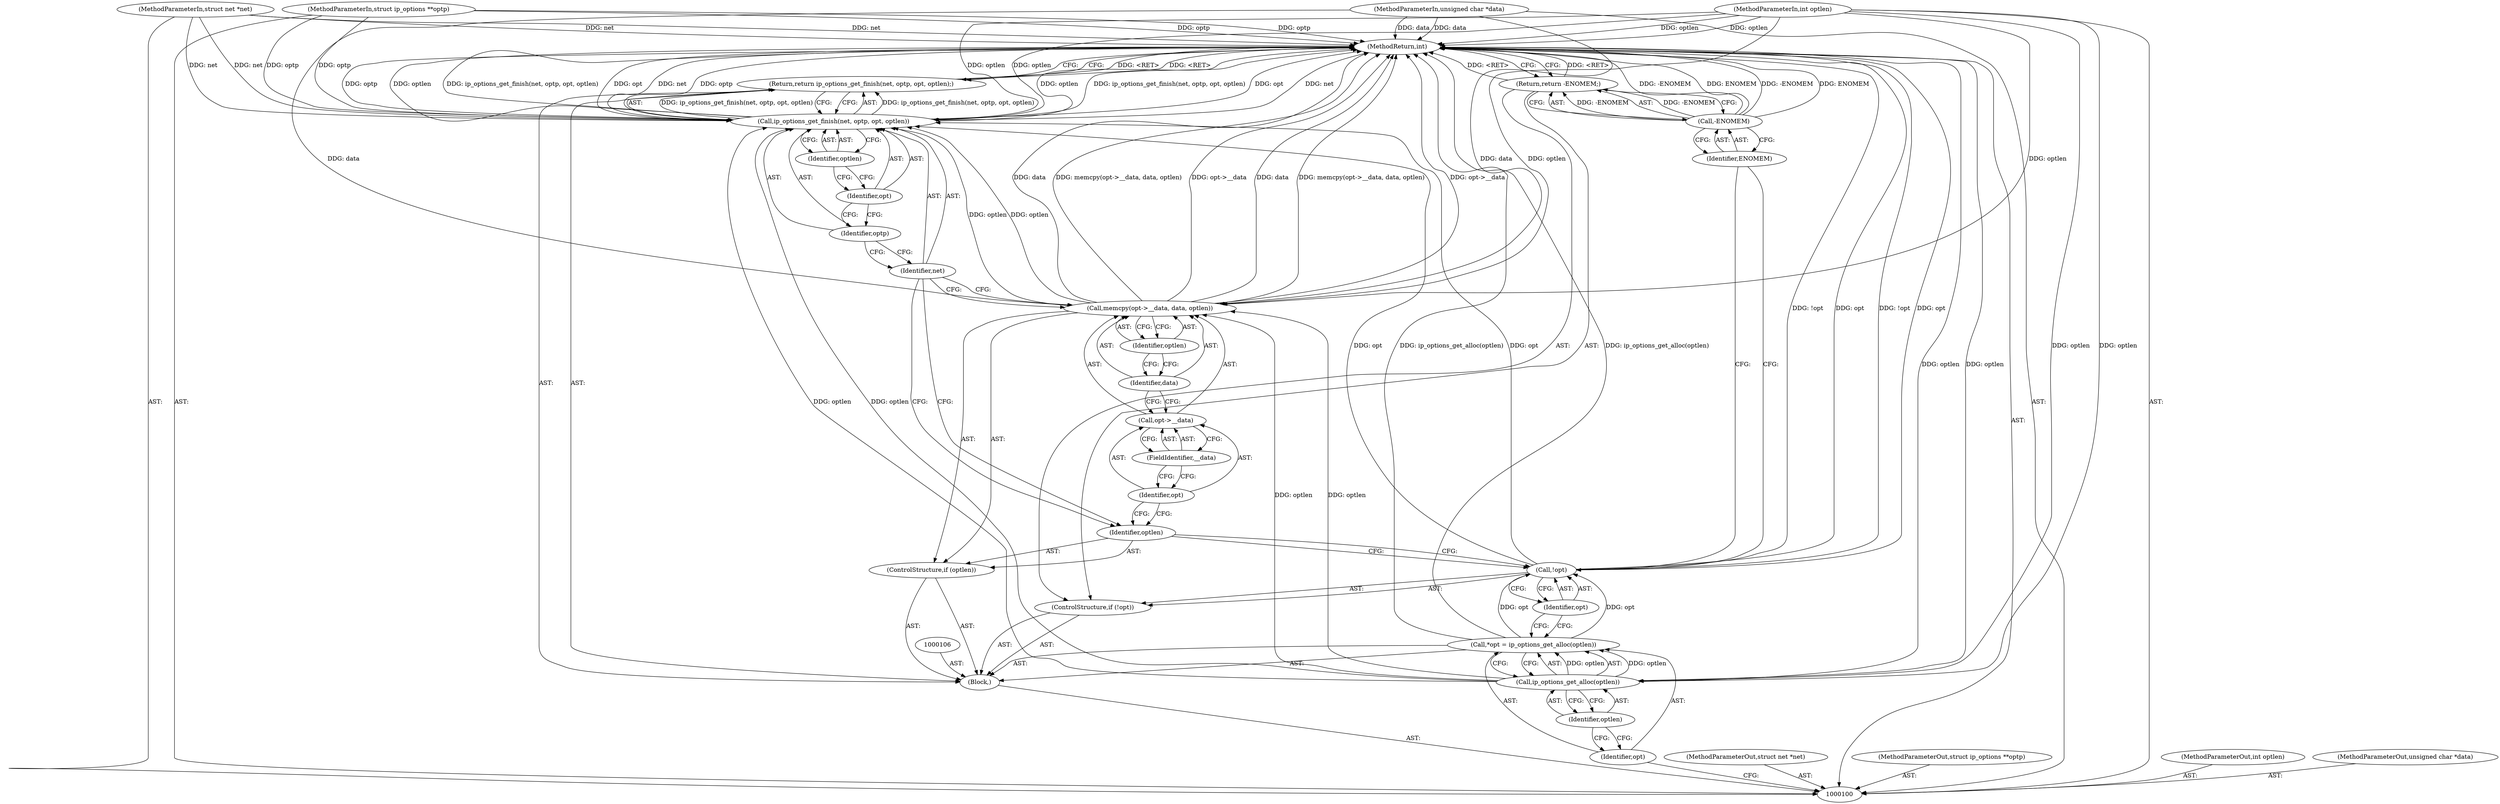 digraph "1_linux_f6d8bd051c391c1c0458a30b2a7abcd939329259_17" {
"1000131" [label="(MethodReturn,int)"];
"1000101" [label="(MethodParameterIn,struct net *net)"];
"1000175" [label="(MethodParameterOut,struct net *net)"];
"1000102" [label="(MethodParameterIn,struct ip_options **optp)"];
"1000176" [label="(MethodParameterOut,struct ip_options **optp)"];
"1000125" [label="(Return,return ip_options_get_finish(net, optp, opt, optlen);)"];
"1000127" [label="(Identifier,net)"];
"1000128" [label="(Identifier,optp)"];
"1000129" [label="(Identifier,opt)"];
"1000130" [label="(Identifier,optlen)"];
"1000126" [label="(Call,ip_options_get_finish(net, optp, opt, optlen))"];
"1000104" [label="(MethodParameterIn,int optlen)"];
"1000178" [label="(MethodParameterOut,int optlen)"];
"1000103" [label="(MethodParameterIn,unsigned char *data)"];
"1000177" [label="(MethodParameterOut,unsigned char *data)"];
"1000105" [label="(Block,)"];
"1000107" [label="(Call,*opt = ip_options_get_alloc(optlen))"];
"1000108" [label="(Identifier,opt)"];
"1000109" [label="(Call,ip_options_get_alloc(optlen))"];
"1000110" [label="(Identifier,optlen)"];
"1000111" [label="(ControlStructure,if (!opt))"];
"1000112" [label="(Call,!opt)"];
"1000113" [label="(Identifier,opt)"];
"1000115" [label="(Call,-ENOMEM)"];
"1000116" [label="(Identifier,ENOMEM)"];
"1000114" [label="(Return,return -ENOMEM;)"];
"1000117" [label="(ControlStructure,if (optlen))"];
"1000118" [label="(Identifier,optlen)"];
"1000122" [label="(FieldIdentifier,__data)"];
"1000119" [label="(Call,memcpy(opt->__data, data, optlen))"];
"1000123" [label="(Identifier,data)"];
"1000124" [label="(Identifier,optlen)"];
"1000120" [label="(Call,opt->__data)"];
"1000121" [label="(Identifier,opt)"];
"1000131" -> "1000100"  [label="AST: "];
"1000131" -> "1000114"  [label="CFG: "];
"1000131" -> "1000125"  [label="CFG: "];
"1000125" -> "1000131"  [label="DDG: <RET>"];
"1000104" -> "1000131"  [label="DDG: optlen"];
"1000119" -> "1000131"  [label="DDG: data"];
"1000119" -> "1000131"  [label="DDG: memcpy(opt->__data, data, optlen)"];
"1000119" -> "1000131"  [label="DDG: opt->__data"];
"1000115" -> "1000131"  [label="DDG: -ENOMEM"];
"1000115" -> "1000131"  [label="DDG: ENOMEM"];
"1000126" -> "1000131"  [label="DDG: net"];
"1000126" -> "1000131"  [label="DDG: optp"];
"1000126" -> "1000131"  [label="DDG: optlen"];
"1000126" -> "1000131"  [label="DDG: ip_options_get_finish(net, optp, opt, optlen)"];
"1000126" -> "1000131"  [label="DDG: opt"];
"1000107" -> "1000131"  [label="DDG: ip_options_get_alloc(optlen)"];
"1000103" -> "1000131"  [label="DDG: data"];
"1000102" -> "1000131"  [label="DDG: optp"];
"1000112" -> "1000131"  [label="DDG: !opt"];
"1000112" -> "1000131"  [label="DDG: opt"];
"1000101" -> "1000131"  [label="DDG: net"];
"1000109" -> "1000131"  [label="DDG: optlen"];
"1000114" -> "1000131"  [label="DDG: <RET>"];
"1000101" -> "1000100"  [label="AST: "];
"1000101" -> "1000131"  [label="DDG: net"];
"1000101" -> "1000126"  [label="DDG: net"];
"1000175" -> "1000100"  [label="AST: "];
"1000102" -> "1000100"  [label="AST: "];
"1000102" -> "1000131"  [label="DDG: optp"];
"1000102" -> "1000126"  [label="DDG: optp"];
"1000176" -> "1000100"  [label="AST: "];
"1000125" -> "1000105"  [label="AST: "];
"1000125" -> "1000126"  [label="CFG: "];
"1000126" -> "1000125"  [label="AST: "];
"1000131" -> "1000125"  [label="CFG: "];
"1000125" -> "1000131"  [label="DDG: <RET>"];
"1000126" -> "1000125"  [label="DDG: ip_options_get_finish(net, optp, opt, optlen)"];
"1000127" -> "1000126"  [label="AST: "];
"1000127" -> "1000119"  [label="CFG: "];
"1000127" -> "1000118"  [label="CFG: "];
"1000128" -> "1000127"  [label="CFG: "];
"1000128" -> "1000126"  [label="AST: "];
"1000128" -> "1000127"  [label="CFG: "];
"1000129" -> "1000128"  [label="CFG: "];
"1000129" -> "1000126"  [label="AST: "];
"1000129" -> "1000128"  [label="CFG: "];
"1000130" -> "1000129"  [label="CFG: "];
"1000130" -> "1000126"  [label="AST: "];
"1000130" -> "1000129"  [label="CFG: "];
"1000126" -> "1000130"  [label="CFG: "];
"1000126" -> "1000125"  [label="AST: "];
"1000126" -> "1000130"  [label="CFG: "];
"1000127" -> "1000126"  [label="AST: "];
"1000128" -> "1000126"  [label="AST: "];
"1000129" -> "1000126"  [label="AST: "];
"1000130" -> "1000126"  [label="AST: "];
"1000125" -> "1000126"  [label="CFG: "];
"1000126" -> "1000131"  [label="DDG: net"];
"1000126" -> "1000131"  [label="DDG: optp"];
"1000126" -> "1000131"  [label="DDG: optlen"];
"1000126" -> "1000131"  [label="DDG: ip_options_get_finish(net, optp, opt, optlen)"];
"1000126" -> "1000131"  [label="DDG: opt"];
"1000126" -> "1000125"  [label="DDG: ip_options_get_finish(net, optp, opt, optlen)"];
"1000101" -> "1000126"  [label="DDG: net"];
"1000102" -> "1000126"  [label="DDG: optp"];
"1000112" -> "1000126"  [label="DDG: opt"];
"1000109" -> "1000126"  [label="DDG: optlen"];
"1000119" -> "1000126"  [label="DDG: optlen"];
"1000104" -> "1000126"  [label="DDG: optlen"];
"1000104" -> "1000100"  [label="AST: "];
"1000104" -> "1000131"  [label="DDG: optlen"];
"1000104" -> "1000109"  [label="DDG: optlen"];
"1000104" -> "1000119"  [label="DDG: optlen"];
"1000104" -> "1000126"  [label="DDG: optlen"];
"1000178" -> "1000100"  [label="AST: "];
"1000103" -> "1000100"  [label="AST: "];
"1000103" -> "1000131"  [label="DDG: data"];
"1000103" -> "1000119"  [label="DDG: data"];
"1000177" -> "1000100"  [label="AST: "];
"1000105" -> "1000100"  [label="AST: "];
"1000106" -> "1000105"  [label="AST: "];
"1000107" -> "1000105"  [label="AST: "];
"1000111" -> "1000105"  [label="AST: "];
"1000117" -> "1000105"  [label="AST: "];
"1000125" -> "1000105"  [label="AST: "];
"1000107" -> "1000105"  [label="AST: "];
"1000107" -> "1000109"  [label="CFG: "];
"1000108" -> "1000107"  [label="AST: "];
"1000109" -> "1000107"  [label="AST: "];
"1000113" -> "1000107"  [label="CFG: "];
"1000107" -> "1000131"  [label="DDG: ip_options_get_alloc(optlen)"];
"1000109" -> "1000107"  [label="DDG: optlen"];
"1000107" -> "1000112"  [label="DDG: opt"];
"1000108" -> "1000107"  [label="AST: "];
"1000108" -> "1000100"  [label="CFG: "];
"1000110" -> "1000108"  [label="CFG: "];
"1000109" -> "1000107"  [label="AST: "];
"1000109" -> "1000110"  [label="CFG: "];
"1000110" -> "1000109"  [label="AST: "];
"1000107" -> "1000109"  [label="CFG: "];
"1000109" -> "1000131"  [label="DDG: optlen"];
"1000109" -> "1000107"  [label="DDG: optlen"];
"1000104" -> "1000109"  [label="DDG: optlen"];
"1000109" -> "1000119"  [label="DDG: optlen"];
"1000109" -> "1000126"  [label="DDG: optlen"];
"1000110" -> "1000109"  [label="AST: "];
"1000110" -> "1000108"  [label="CFG: "];
"1000109" -> "1000110"  [label="CFG: "];
"1000111" -> "1000105"  [label="AST: "];
"1000112" -> "1000111"  [label="AST: "];
"1000114" -> "1000111"  [label="AST: "];
"1000112" -> "1000111"  [label="AST: "];
"1000112" -> "1000113"  [label="CFG: "];
"1000113" -> "1000112"  [label="AST: "];
"1000116" -> "1000112"  [label="CFG: "];
"1000118" -> "1000112"  [label="CFG: "];
"1000112" -> "1000131"  [label="DDG: !opt"];
"1000112" -> "1000131"  [label="DDG: opt"];
"1000107" -> "1000112"  [label="DDG: opt"];
"1000112" -> "1000126"  [label="DDG: opt"];
"1000113" -> "1000112"  [label="AST: "];
"1000113" -> "1000107"  [label="CFG: "];
"1000112" -> "1000113"  [label="CFG: "];
"1000115" -> "1000114"  [label="AST: "];
"1000115" -> "1000116"  [label="CFG: "];
"1000116" -> "1000115"  [label="AST: "];
"1000114" -> "1000115"  [label="CFG: "];
"1000115" -> "1000131"  [label="DDG: -ENOMEM"];
"1000115" -> "1000131"  [label="DDG: ENOMEM"];
"1000115" -> "1000114"  [label="DDG: -ENOMEM"];
"1000116" -> "1000115"  [label="AST: "];
"1000116" -> "1000112"  [label="CFG: "];
"1000115" -> "1000116"  [label="CFG: "];
"1000114" -> "1000111"  [label="AST: "];
"1000114" -> "1000115"  [label="CFG: "];
"1000115" -> "1000114"  [label="AST: "];
"1000131" -> "1000114"  [label="CFG: "];
"1000114" -> "1000131"  [label="DDG: <RET>"];
"1000115" -> "1000114"  [label="DDG: -ENOMEM"];
"1000117" -> "1000105"  [label="AST: "];
"1000118" -> "1000117"  [label="AST: "];
"1000119" -> "1000117"  [label="AST: "];
"1000118" -> "1000117"  [label="AST: "];
"1000118" -> "1000112"  [label="CFG: "];
"1000121" -> "1000118"  [label="CFG: "];
"1000127" -> "1000118"  [label="CFG: "];
"1000122" -> "1000120"  [label="AST: "];
"1000122" -> "1000121"  [label="CFG: "];
"1000120" -> "1000122"  [label="CFG: "];
"1000119" -> "1000117"  [label="AST: "];
"1000119" -> "1000124"  [label="CFG: "];
"1000120" -> "1000119"  [label="AST: "];
"1000123" -> "1000119"  [label="AST: "];
"1000124" -> "1000119"  [label="AST: "];
"1000127" -> "1000119"  [label="CFG: "];
"1000119" -> "1000131"  [label="DDG: data"];
"1000119" -> "1000131"  [label="DDG: memcpy(opt->__data, data, optlen)"];
"1000119" -> "1000131"  [label="DDG: opt->__data"];
"1000103" -> "1000119"  [label="DDG: data"];
"1000109" -> "1000119"  [label="DDG: optlen"];
"1000104" -> "1000119"  [label="DDG: optlen"];
"1000119" -> "1000126"  [label="DDG: optlen"];
"1000123" -> "1000119"  [label="AST: "];
"1000123" -> "1000120"  [label="CFG: "];
"1000124" -> "1000123"  [label="CFG: "];
"1000124" -> "1000119"  [label="AST: "];
"1000124" -> "1000123"  [label="CFG: "];
"1000119" -> "1000124"  [label="CFG: "];
"1000120" -> "1000119"  [label="AST: "];
"1000120" -> "1000122"  [label="CFG: "];
"1000121" -> "1000120"  [label="AST: "];
"1000122" -> "1000120"  [label="AST: "];
"1000123" -> "1000120"  [label="CFG: "];
"1000121" -> "1000120"  [label="AST: "];
"1000121" -> "1000118"  [label="CFG: "];
"1000122" -> "1000121"  [label="CFG: "];
}
